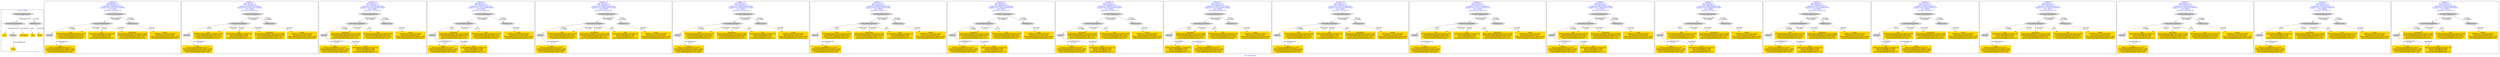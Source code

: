 digraph n0 {
fontcolor="blue"
remincross="true"
label="s16-s-hammer.xml"
subgraph cluster_0 {
label="1-correct model"
n2[style="filled",color="white",fillcolor="lightgray",label="CulturalHeritageObject1"];
n3[shape="plaintext",style="filled",fillcolor="gold",label="year"];
n4[style="filled",color="white",fillcolor="lightgray",label="Person1"];
n5[shape="plaintext",style="filled",fillcolor="gold",label="description"];
n6[shape="plaintext",style="filled",fillcolor="gold",label="title"];
n7[shape="plaintext",style="filled",fillcolor="gold",label="artist"];
n8[style="filled",color="white",fillcolor="lightgray",label="EuropeanaAggregation1"];
n9[style="filled",color="white",fillcolor="lightgray",label="WebResource1"];
n10[shape="plaintext",style="filled",fillcolor="gold",label="image"];
}
subgraph cluster_1 {
label="candidate 0\nlink coherence:1.0\nnode coherence:1.0\nconfidence:0.510646537028536\nmapping score:0.5702155123428453\ncost:7.99974\n-precision:0.75-recall:0.75"
n12[style="filled",color="white",fillcolor="lightgray",label="CulturalHeritageObject1"];
n13[style="filled",color="white",fillcolor="lightgray",label="Person1"];
n14[style="filled",color="white",fillcolor="lightgray",label="EuropeanaAggregation1"];
n15[style="filled",color="white",fillcolor="lightgray",label="WebResource1"];
n16[shape="plaintext",style="filled",fillcolor="gold",label="artist\n[Person,nameOfThePerson,0.477]\n[CulturalHeritageObject,description,0.269]\n[Person,biographicalInformation,0.189]\n[CulturalHeritageObject,title,0.066]"];
n17[shape="plaintext",style="filled",fillcolor="gold",label="title\n[CulturalHeritageObject,description,0.438]\n[CulturalHeritageObject,title,0.269]\n[Person,biographicalInformation,0.232]\n[Person,nameOfThePerson,0.061]"];
n18[shape="plaintext",style="filled",fillcolor="gold",label="year\n[CulturalHeritageObject,created,0.33]\n[Person,dateOfBirth,0.309]\n[Person,dateOfDeath,0.25]\n[CulturalHeritageObject,title,0.111]"];
n19[shape="plaintext",style="filled",fillcolor="gold",label="description\n[CulturalHeritageObject,provenance,0.452]\n[CulturalHeritageObject,description,0.256]\n[CulturalHeritageObject,title,0.165]\n[Person,biographicalInformation,0.127]"];
n20[shape="plaintext",style="filled",fillcolor="gold",label="image\n[WebResource,classLink,0.856]\n[Document,classLink,0.066]\n[CulturalHeritageObject,description,0.065]\n[Person,biographicalInformation,0.013]"];
}
subgraph cluster_2 {
label="candidate 1\nlink coherence:1.0\nnode coherence:1.0\nconfidence:0.510646537028536\nmapping score:0.5702155123428453\ncost:7.99984\n-precision:0.62-recall:0.62"
n22[style="filled",color="white",fillcolor="lightgray",label="CulturalHeritageObject1"];
n23[style="filled",color="white",fillcolor="lightgray",label="Person2"];
n24[style="filled",color="white",fillcolor="lightgray",label="EuropeanaAggregation1"];
n25[style="filled",color="white",fillcolor="lightgray",label="WebResource1"];
n26[shape="plaintext",style="filled",fillcolor="gold",label="title\n[CulturalHeritageObject,description,0.438]\n[CulturalHeritageObject,title,0.269]\n[Person,biographicalInformation,0.232]\n[Person,nameOfThePerson,0.061]"];
n27[shape="plaintext",style="filled",fillcolor="gold",label="year\n[CulturalHeritageObject,created,0.33]\n[Person,dateOfBirth,0.309]\n[Person,dateOfDeath,0.25]\n[CulturalHeritageObject,title,0.111]"];
n28[shape="plaintext",style="filled",fillcolor="gold",label="description\n[CulturalHeritageObject,provenance,0.452]\n[CulturalHeritageObject,description,0.256]\n[CulturalHeritageObject,title,0.165]\n[Person,biographicalInformation,0.127]"];
n29[shape="plaintext",style="filled",fillcolor="gold",label="artist\n[Person,nameOfThePerson,0.477]\n[CulturalHeritageObject,description,0.269]\n[Person,biographicalInformation,0.189]\n[CulturalHeritageObject,title,0.066]"];
n30[shape="plaintext",style="filled",fillcolor="gold",label="image\n[WebResource,classLink,0.856]\n[Document,classLink,0.066]\n[CulturalHeritageObject,description,0.065]\n[Person,biographicalInformation,0.013]"];
}
subgraph cluster_3 {
label="candidate 10\nlink coherence:1.0\nnode coherence:1.0\nconfidence:0.4725118150047895\nmapping score:0.5575039383349298\ncost:7.99981\n-precision:0.75-recall:0.75"
n32[style="filled",color="white",fillcolor="lightgray",label="CulturalHeritageObject1"];
n33[style="filled",color="white",fillcolor="lightgray",label="Person1"];
n34[style="filled",color="white",fillcolor="lightgray",label="EuropeanaAggregation1"];
n35[style="filled",color="white",fillcolor="lightgray",label="WebResource2"];
n36[shape="plaintext",style="filled",fillcolor="gold",label="artist\n[Person,nameOfThePerson,0.477]\n[CulturalHeritageObject,description,0.269]\n[Person,biographicalInformation,0.189]\n[CulturalHeritageObject,title,0.066]"];
n37[shape="plaintext",style="filled",fillcolor="gold",label="image\n[WebResource,classLink,0.856]\n[Document,classLink,0.066]\n[CulturalHeritageObject,description,0.065]\n[Person,biographicalInformation,0.013]"];
n38[shape="plaintext",style="filled",fillcolor="gold",label="year\n[CulturalHeritageObject,created,0.33]\n[Person,dateOfBirth,0.309]\n[Person,dateOfDeath,0.25]\n[CulturalHeritageObject,title,0.111]"];
n39[shape="plaintext",style="filled",fillcolor="gold",label="description\n[CulturalHeritageObject,provenance,0.452]\n[CulturalHeritageObject,description,0.256]\n[CulturalHeritageObject,title,0.165]\n[Person,biographicalInformation,0.127]"];
n40[shape="plaintext",style="filled",fillcolor="gold",label="title\n[CulturalHeritageObject,description,0.438]\n[CulturalHeritageObject,title,0.269]\n[Person,biographicalInformation,0.232]\n[Person,nameOfThePerson,0.061]"];
}
subgraph cluster_4 {
label="candidate 11\nlink coherence:1.0\nnode coherence:1.0\nconfidence:0.4725118150047895\nmapping score:0.5575039383349298\ncost:7.99984\n-precision:0.62-recall:0.62"
n42[style="filled",color="white",fillcolor="lightgray",label="CulturalHeritageObject1"];
n43[style="filled",color="white",fillcolor="lightgray",label="Person2"];
n44[style="filled",color="white",fillcolor="lightgray",label="EuropeanaAggregation1"];
n45[style="filled",color="white",fillcolor="lightgray",label="WebResource1"];
n46[shape="plaintext",style="filled",fillcolor="gold",label="description\n[CulturalHeritageObject,provenance,0.452]\n[CulturalHeritageObject,description,0.256]\n[CulturalHeritageObject,title,0.165]\n[Person,biographicalInformation,0.127]"];
n47[shape="plaintext",style="filled",fillcolor="gold",label="artist\n[Person,nameOfThePerson,0.477]\n[CulturalHeritageObject,description,0.269]\n[Person,biographicalInformation,0.189]\n[CulturalHeritageObject,title,0.066]"];
n48[shape="plaintext",style="filled",fillcolor="gold",label="image\n[WebResource,classLink,0.856]\n[Document,classLink,0.066]\n[CulturalHeritageObject,description,0.065]\n[Person,biographicalInformation,0.013]"];
n49[shape="plaintext",style="filled",fillcolor="gold",label="year\n[CulturalHeritageObject,created,0.33]\n[Person,dateOfBirth,0.309]\n[Person,dateOfDeath,0.25]\n[CulturalHeritageObject,title,0.111]"];
n50[shape="plaintext",style="filled",fillcolor="gold",label="title\n[CulturalHeritageObject,description,0.438]\n[CulturalHeritageObject,title,0.269]\n[Person,biographicalInformation,0.232]\n[Person,nameOfThePerson,0.061]"];
}
subgraph cluster_5 {
label="candidate 12\nlink coherence:1.0\nnode coherence:1.0\nconfidence:0.46690146368232066\nmapping score:0.5556338212274402\ncost:7.99974\n-precision:0.62-recall:0.62"
n52[style="filled",color="white",fillcolor="lightgray",label="CulturalHeritageObject1"];
n53[style="filled",color="white",fillcolor="lightgray",label="Person1"];
n54[style="filled",color="white",fillcolor="lightgray",label="EuropeanaAggregation1"];
n55[style="filled",color="white",fillcolor="lightgray",label="WebResource1"];
n56[shape="plaintext",style="filled",fillcolor="gold",label="artist\n[Person,nameOfThePerson,0.477]\n[CulturalHeritageObject,description,0.269]\n[Person,biographicalInformation,0.189]\n[CulturalHeritageObject,title,0.066]"];
n57[shape="plaintext",style="filled",fillcolor="gold",label="title\n[CulturalHeritageObject,description,0.438]\n[CulturalHeritageObject,title,0.269]\n[Person,biographicalInformation,0.232]\n[Person,nameOfThePerson,0.061]"];
n58[shape="plaintext",style="filled",fillcolor="gold",label="description\n[CulturalHeritageObject,provenance,0.452]\n[CulturalHeritageObject,description,0.256]\n[CulturalHeritageObject,title,0.165]\n[Person,biographicalInformation,0.127]"];
n59[shape="plaintext",style="filled",fillcolor="gold",label="image\n[WebResource,classLink,0.856]\n[Document,classLink,0.066]\n[CulturalHeritageObject,description,0.065]\n[Person,biographicalInformation,0.013]"];
n60[shape="plaintext",style="filled",fillcolor="gold",label="year\n[CulturalHeritageObject,created,0.33]\n[Person,dateOfBirth,0.309]\n[Person,dateOfDeath,0.25]\n[CulturalHeritageObject,title,0.111]"];
}
subgraph cluster_6 {
label="candidate 13\nlink coherence:1.0\nnode coherence:1.0\nconfidence:0.46690146368232066\nmapping score:0.5556338212274402\ncost:7.99981\n-precision:0.62-recall:0.62"
n62[style="filled",color="white",fillcolor="lightgray",label="CulturalHeritageObject1"];
n63[style="filled",color="white",fillcolor="lightgray",label="Person1"];
n64[style="filled",color="white",fillcolor="lightgray",label="EuropeanaAggregation1"];
n65[style="filled",color="white",fillcolor="lightgray",label="WebResource2"];
n66[shape="plaintext",style="filled",fillcolor="gold",label="artist\n[Person,nameOfThePerson,0.477]\n[CulturalHeritageObject,description,0.269]\n[Person,biographicalInformation,0.189]\n[CulturalHeritageObject,title,0.066]"];
n67[shape="plaintext",style="filled",fillcolor="gold",label="title\n[CulturalHeritageObject,description,0.438]\n[CulturalHeritageObject,title,0.269]\n[Person,biographicalInformation,0.232]\n[Person,nameOfThePerson,0.061]"];
n68[shape="plaintext",style="filled",fillcolor="gold",label="image\n[WebResource,classLink,0.856]\n[Document,classLink,0.066]\n[CulturalHeritageObject,description,0.065]\n[Person,biographicalInformation,0.013]"];
n69[shape="plaintext",style="filled",fillcolor="gold",label="description\n[CulturalHeritageObject,provenance,0.452]\n[CulturalHeritageObject,description,0.256]\n[CulturalHeritageObject,title,0.165]\n[Person,biographicalInformation,0.127]"];
n70[shape="plaintext",style="filled",fillcolor="gold",label="year\n[CulturalHeritageObject,created,0.33]\n[Person,dateOfBirth,0.309]\n[Person,dateOfDeath,0.25]\n[CulturalHeritageObject,title,0.111]"];
}
subgraph cluster_7 {
label="candidate 14\nlink coherence:1.0\nnode coherence:1.0\nconfidence:0.46690146368232066\nmapping score:0.5556338212274402\ncost:7.99984\n-precision:0.5-recall:0.5"
n72[style="filled",color="white",fillcolor="lightgray",label="CulturalHeritageObject1"];
n73[style="filled",color="white",fillcolor="lightgray",label="Person2"];
n74[style="filled",color="white",fillcolor="lightgray",label="EuropeanaAggregation1"];
n75[style="filled",color="white",fillcolor="lightgray",label="WebResource1"];
n76[shape="plaintext",style="filled",fillcolor="gold",label="title\n[CulturalHeritageObject,description,0.438]\n[CulturalHeritageObject,title,0.269]\n[Person,biographicalInformation,0.232]\n[Person,nameOfThePerson,0.061]"];
n77[shape="plaintext",style="filled",fillcolor="gold",label="description\n[CulturalHeritageObject,provenance,0.452]\n[CulturalHeritageObject,description,0.256]\n[CulturalHeritageObject,title,0.165]\n[Person,biographicalInformation,0.127]"];
n78[shape="plaintext",style="filled",fillcolor="gold",label="artist\n[Person,nameOfThePerson,0.477]\n[CulturalHeritageObject,description,0.269]\n[Person,biographicalInformation,0.189]\n[CulturalHeritageObject,title,0.066]"];
n79[shape="plaintext",style="filled",fillcolor="gold",label="image\n[WebResource,classLink,0.856]\n[Document,classLink,0.066]\n[CulturalHeritageObject,description,0.065]\n[Person,biographicalInformation,0.013]"];
n80[shape="plaintext",style="filled",fillcolor="gold",label="year\n[CulturalHeritageObject,created,0.33]\n[Person,dateOfBirth,0.309]\n[Person,dateOfDeath,0.25]\n[CulturalHeritageObject,title,0.111]"];
}
subgraph cluster_8 {
label="candidate 15\nlink coherence:1.0\nnode coherence:1.0\nconfidence:0.46087527072795104\nmapping score:0.5536250902426504\ncost:7.99974\n-precision:0.75-recall:0.75"
n82[style="filled",color="white",fillcolor="lightgray",label="CulturalHeritageObject1"];
n83[style="filled",color="white",fillcolor="lightgray",label="Person1"];
n84[style="filled",color="white",fillcolor="lightgray",label="EuropeanaAggregation1"];
n85[style="filled",color="white",fillcolor="lightgray",label="WebResource1"];
n86[shape="plaintext",style="filled",fillcolor="gold",label="artist\n[Person,nameOfThePerson,0.477]\n[CulturalHeritageObject,description,0.269]\n[Person,biographicalInformation,0.189]\n[CulturalHeritageObject,title,0.066]"];
n87[shape="plaintext",style="filled",fillcolor="gold",label="description\n[CulturalHeritageObject,provenance,0.452]\n[CulturalHeritageObject,description,0.256]\n[CulturalHeritageObject,title,0.165]\n[Person,biographicalInformation,0.127]"];
n88[shape="plaintext",style="filled",fillcolor="gold",label="year\n[CulturalHeritageObject,created,0.33]\n[Person,dateOfBirth,0.309]\n[Person,dateOfDeath,0.25]\n[CulturalHeritageObject,title,0.111]"];
n89[shape="plaintext",style="filled",fillcolor="gold",label="image\n[WebResource,classLink,0.856]\n[Document,classLink,0.066]\n[CulturalHeritageObject,description,0.065]\n[Person,biographicalInformation,0.013]"];
n90[shape="plaintext",style="filled",fillcolor="gold",label="title\n[CulturalHeritageObject,description,0.438]\n[CulturalHeritageObject,title,0.269]\n[Person,biographicalInformation,0.232]\n[Person,nameOfThePerson,0.061]"];
}
subgraph cluster_9 {
label="candidate 16\nlink coherence:1.0\nnode coherence:1.0\nconfidence:0.46087527072795104\nmapping score:0.5536250902426504\ncost:7.99981\n-precision:0.75-recall:0.75"
n92[style="filled",color="white",fillcolor="lightgray",label="CulturalHeritageObject1"];
n93[style="filled",color="white",fillcolor="lightgray",label="Person1"];
n94[style="filled",color="white",fillcolor="lightgray",label="EuropeanaAggregation1"];
n95[style="filled",color="white",fillcolor="lightgray",label="WebResource2"];
n96[shape="plaintext",style="filled",fillcolor="gold",label="artist\n[Person,nameOfThePerson,0.477]\n[CulturalHeritageObject,description,0.269]\n[Person,biographicalInformation,0.189]\n[CulturalHeritageObject,title,0.066]"];
n97[shape="plaintext",style="filled",fillcolor="gold",label="image\n[WebResource,classLink,0.856]\n[Document,classLink,0.066]\n[CulturalHeritageObject,description,0.065]\n[Person,biographicalInformation,0.013]"];
n98[shape="plaintext",style="filled",fillcolor="gold",label="description\n[CulturalHeritageObject,provenance,0.452]\n[CulturalHeritageObject,description,0.256]\n[CulturalHeritageObject,title,0.165]\n[Person,biographicalInformation,0.127]"];
n99[shape="plaintext",style="filled",fillcolor="gold",label="year\n[CulturalHeritageObject,created,0.33]\n[Person,dateOfBirth,0.309]\n[Person,dateOfDeath,0.25]\n[CulturalHeritageObject,title,0.111]"];
n100[shape="plaintext",style="filled",fillcolor="gold",label="title\n[CulturalHeritageObject,description,0.438]\n[CulturalHeritageObject,title,0.269]\n[Person,biographicalInformation,0.232]\n[Person,nameOfThePerson,0.061]"];
}
subgraph cluster_10 {
label="candidate 17\nlink coherence:1.0\nnode coherence:1.0\nconfidence:0.46087527072795104\nmapping score:0.5536250902426504\ncost:7.99984\n-precision:0.62-recall:0.62"
n102[style="filled",color="white",fillcolor="lightgray",label="CulturalHeritageObject1"];
n103[style="filled",color="white",fillcolor="lightgray",label="Person2"];
n104[style="filled",color="white",fillcolor="lightgray",label="EuropeanaAggregation1"];
n105[style="filled",color="white",fillcolor="lightgray",label="WebResource1"];
n106[shape="plaintext",style="filled",fillcolor="gold",label="year\n[CulturalHeritageObject,created,0.33]\n[Person,dateOfBirth,0.309]\n[Person,dateOfDeath,0.25]\n[CulturalHeritageObject,title,0.111]"];
n107[shape="plaintext",style="filled",fillcolor="gold",label="description\n[CulturalHeritageObject,provenance,0.452]\n[CulturalHeritageObject,description,0.256]\n[CulturalHeritageObject,title,0.165]\n[Person,biographicalInformation,0.127]"];
n108[shape="plaintext",style="filled",fillcolor="gold",label="artist\n[Person,nameOfThePerson,0.477]\n[CulturalHeritageObject,description,0.269]\n[Person,biographicalInformation,0.189]\n[CulturalHeritageObject,title,0.066]"];
n109[shape="plaintext",style="filled",fillcolor="gold",label="image\n[WebResource,classLink,0.856]\n[Document,classLink,0.066]\n[CulturalHeritageObject,description,0.065]\n[Person,biographicalInformation,0.013]"];
n110[shape="plaintext",style="filled",fillcolor="gold",label="title\n[CulturalHeritageObject,description,0.438]\n[CulturalHeritageObject,title,0.269]\n[Person,biographicalInformation,0.232]\n[Person,nameOfThePerson,0.061]"];
}
subgraph cluster_11 {
label="candidate 18\nlink coherence:1.0\nnode coherence:1.0\nconfidence:0.4533121779892122\nmapping score:0.5511040593297374\ncost:7.99974\n-precision:0.75-recall:0.75"
n112[style="filled",color="white",fillcolor="lightgray",label="CulturalHeritageObject1"];
n113[style="filled",color="white",fillcolor="lightgray",label="Person1"];
n114[style="filled",color="white",fillcolor="lightgray",label="EuropeanaAggregation1"];
n115[style="filled",color="white",fillcolor="lightgray",label="WebResource1"];
n116[shape="plaintext",style="filled",fillcolor="gold",label="artist\n[Person,nameOfThePerson,0.477]\n[CulturalHeritageObject,description,0.269]\n[Person,biographicalInformation,0.189]\n[CulturalHeritageObject,title,0.066]"];
n117[shape="plaintext",style="filled",fillcolor="gold",label="title\n[CulturalHeritageObject,description,0.438]\n[CulturalHeritageObject,title,0.269]\n[Person,biographicalInformation,0.232]\n[Person,nameOfThePerson,0.061]"];
n118[shape="plaintext",style="filled",fillcolor="gold",label="year\n[CulturalHeritageObject,created,0.33]\n[Person,dateOfBirth,0.309]\n[Person,dateOfDeath,0.25]\n[CulturalHeritageObject,title,0.111]"];
n119[shape="plaintext",style="filled",fillcolor="gold",label="image\n[WebResource,classLink,0.856]\n[Document,classLink,0.066]\n[CulturalHeritageObject,description,0.065]\n[Person,biographicalInformation,0.013]"];
n120[shape="plaintext",style="filled",fillcolor="gold",label="description\n[CulturalHeritageObject,provenance,0.452]\n[CulturalHeritageObject,description,0.256]\n[CulturalHeritageObject,title,0.165]\n[Person,biographicalInformation,0.127]"];
}
subgraph cluster_12 {
label="candidate 19\nlink coherence:1.0\nnode coherence:1.0\nconfidence:0.4533121779892122\nmapping score:0.5511040593297374\ncost:7.99984\n-precision:0.62-recall:0.62"
n122[style="filled",color="white",fillcolor="lightgray",label="CulturalHeritageObject1"];
n123[style="filled",color="white",fillcolor="lightgray",label="Person2"];
n124[style="filled",color="white",fillcolor="lightgray",label="EuropeanaAggregation1"];
n125[style="filled",color="white",fillcolor="lightgray",label="WebResource1"];
n126[shape="plaintext",style="filled",fillcolor="gold",label="title\n[CulturalHeritageObject,description,0.438]\n[CulturalHeritageObject,title,0.269]\n[Person,biographicalInformation,0.232]\n[Person,nameOfThePerson,0.061]"];
n127[shape="plaintext",style="filled",fillcolor="gold",label="year\n[CulturalHeritageObject,created,0.33]\n[Person,dateOfBirth,0.309]\n[Person,dateOfDeath,0.25]\n[CulturalHeritageObject,title,0.111]"];
n128[shape="plaintext",style="filled",fillcolor="gold",label="artist\n[Person,nameOfThePerson,0.477]\n[CulturalHeritageObject,description,0.269]\n[Person,biographicalInformation,0.189]\n[CulturalHeritageObject,title,0.066]"];
n129[shape="plaintext",style="filled",fillcolor="gold",label="image\n[WebResource,classLink,0.856]\n[Document,classLink,0.066]\n[CulturalHeritageObject,description,0.065]\n[Person,biographicalInformation,0.013]"];
n130[shape="plaintext",style="filled",fillcolor="gold",label="description\n[CulturalHeritageObject,provenance,0.452]\n[CulturalHeritageObject,description,0.256]\n[CulturalHeritageObject,title,0.165]\n[Person,biographicalInformation,0.127]"];
}
subgraph cluster_13 {
label="candidate 2\nlink coherence:1.0\nnode coherence:1.0\nconfidence:0.5064139086332085\nmapping score:0.5688046362110695\ncost:7.99974\n-precision:0.62-recall:0.62"
n132[style="filled",color="white",fillcolor="lightgray",label="CulturalHeritageObject1"];
n133[style="filled",color="white",fillcolor="lightgray",label="Person1"];
n134[style="filled",color="white",fillcolor="lightgray",label="EuropeanaAggregation1"];
n135[style="filled",color="white",fillcolor="lightgray",label="WebResource1"];
n136[shape="plaintext",style="filled",fillcolor="gold",label="artist\n[Person,nameOfThePerson,0.477]\n[CulturalHeritageObject,description,0.269]\n[Person,biographicalInformation,0.189]\n[CulturalHeritageObject,title,0.066]"];
n137[shape="plaintext",style="filled",fillcolor="gold",label="title\n[CulturalHeritageObject,description,0.438]\n[CulturalHeritageObject,title,0.269]\n[Person,biographicalInformation,0.232]\n[Person,nameOfThePerson,0.061]"];
n138[shape="plaintext",style="filled",fillcolor="gold",label="year\n[CulturalHeritageObject,created,0.33]\n[Person,dateOfBirth,0.309]\n[Person,dateOfDeath,0.25]\n[CulturalHeritageObject,title,0.111]"];
n139[shape="plaintext",style="filled",fillcolor="gold",label="description\n[CulturalHeritageObject,provenance,0.452]\n[CulturalHeritageObject,description,0.256]\n[CulturalHeritageObject,title,0.165]\n[Person,biographicalInformation,0.127]"];
n140[shape="plaintext",style="filled",fillcolor="gold",label="image\n[WebResource,classLink,0.856]\n[Document,classLink,0.066]\n[CulturalHeritageObject,description,0.065]\n[Person,biographicalInformation,0.013]"];
}
subgraph cluster_14 {
label="candidate 3\nlink coherence:1.0\nnode coherence:1.0\nconfidence:0.5064139086332085\nmapping score:0.5688046362110695\ncost:7.99984\n-precision:0.5-recall:0.5"
n142[style="filled",color="white",fillcolor="lightgray",label="CulturalHeritageObject1"];
n143[style="filled",color="white",fillcolor="lightgray",label="Person2"];
n144[style="filled",color="white",fillcolor="lightgray",label="EuropeanaAggregation1"];
n145[style="filled",color="white",fillcolor="lightgray",label="WebResource1"];
n146[shape="plaintext",style="filled",fillcolor="gold",label="title\n[CulturalHeritageObject,description,0.438]\n[CulturalHeritageObject,title,0.269]\n[Person,biographicalInformation,0.232]\n[Person,nameOfThePerson,0.061]"];
n147[shape="plaintext",style="filled",fillcolor="gold",label="description\n[CulturalHeritageObject,provenance,0.452]\n[CulturalHeritageObject,description,0.256]\n[CulturalHeritageObject,title,0.165]\n[Person,biographicalInformation,0.127]"];
n148[shape="plaintext",style="filled",fillcolor="gold",label="artist\n[Person,nameOfThePerson,0.477]\n[CulturalHeritageObject,description,0.269]\n[Person,biographicalInformation,0.189]\n[CulturalHeritageObject,title,0.066]"];
n149[shape="plaintext",style="filled",fillcolor="gold",label="image\n[WebResource,classLink,0.856]\n[Document,classLink,0.066]\n[CulturalHeritageObject,description,0.065]\n[Person,biographicalInformation,0.013]"];
n150[shape="plaintext",style="filled",fillcolor="gold",label="year\n[CulturalHeritageObject,created,0.33]\n[Person,dateOfBirth,0.309]\n[Person,dateOfDeath,0.25]\n[CulturalHeritageObject,title,0.111]"];
}
subgraph cluster_15 {
label="candidate 4\nlink coherence:1.0\nnode coherence:1.0\nconfidence:0.49477736435637\nmapping score:0.56492578811879\ncost:7.99974\n-precision:0.62-recall:0.62"
n152[style="filled",color="white",fillcolor="lightgray",label="CulturalHeritageObject1"];
n153[style="filled",color="white",fillcolor="lightgray",label="Person1"];
n154[style="filled",color="white",fillcolor="lightgray",label="EuropeanaAggregation1"];
n155[style="filled",color="white",fillcolor="lightgray",label="WebResource1"];
n156[shape="plaintext",style="filled",fillcolor="gold",label="artist\n[Person,nameOfThePerson,0.477]\n[CulturalHeritageObject,description,0.269]\n[Person,biographicalInformation,0.189]\n[CulturalHeritageObject,title,0.066]"];
n157[shape="plaintext",style="filled",fillcolor="gold",label="title\n[CulturalHeritageObject,description,0.438]\n[CulturalHeritageObject,title,0.269]\n[Person,biographicalInformation,0.232]\n[Person,nameOfThePerson,0.061]"];
n158[shape="plaintext",style="filled",fillcolor="gold",label="description\n[CulturalHeritageObject,provenance,0.452]\n[CulturalHeritageObject,description,0.256]\n[CulturalHeritageObject,title,0.165]\n[Person,biographicalInformation,0.127]"];
n159[shape="plaintext",style="filled",fillcolor="gold",label="year\n[CulturalHeritageObject,created,0.33]\n[Person,dateOfBirth,0.309]\n[Person,dateOfDeath,0.25]\n[CulturalHeritageObject,title,0.111]"];
n160[shape="plaintext",style="filled",fillcolor="gold",label="image\n[WebResource,classLink,0.856]\n[Document,classLink,0.066]\n[CulturalHeritageObject,description,0.065]\n[Person,biographicalInformation,0.013]"];
}
subgraph cluster_16 {
label="candidate 5\nlink coherence:1.0\nnode coherence:1.0\nconfidence:0.49477736435637\nmapping score:0.56492578811879\ncost:7.99984\n-precision:0.5-recall:0.5"
n162[style="filled",color="white",fillcolor="lightgray",label="CulturalHeritageObject1"];
n163[style="filled",color="white",fillcolor="lightgray",label="Person2"];
n164[style="filled",color="white",fillcolor="lightgray",label="EuropeanaAggregation1"];
n165[style="filled",color="white",fillcolor="lightgray",label="WebResource1"];
n166[shape="plaintext",style="filled",fillcolor="gold",label="title\n[CulturalHeritageObject,description,0.438]\n[CulturalHeritageObject,title,0.269]\n[Person,biographicalInformation,0.232]\n[Person,nameOfThePerson,0.061]"];
n167[shape="plaintext",style="filled",fillcolor="gold",label="year\n[CulturalHeritageObject,created,0.33]\n[Person,dateOfBirth,0.309]\n[Person,dateOfDeath,0.25]\n[CulturalHeritageObject,title,0.111]"];
n168[shape="plaintext",style="filled",fillcolor="gold",label="description\n[CulturalHeritageObject,provenance,0.452]\n[CulturalHeritageObject,description,0.256]\n[CulturalHeritageObject,title,0.165]\n[Person,biographicalInformation,0.127]"];
n169[shape="plaintext",style="filled",fillcolor="gold",label="artist\n[Person,nameOfThePerson,0.477]\n[CulturalHeritageObject,description,0.269]\n[Person,biographicalInformation,0.189]\n[CulturalHeritageObject,title,0.066]"];
n170[shape="plaintext",style="filled",fillcolor="gold",label="image\n[WebResource,classLink,0.856]\n[Document,classLink,0.066]\n[CulturalHeritageObject,description,0.065]\n[Person,biographicalInformation,0.013]"];
}
subgraph cluster_17 {
label="candidate 6\nlink coherence:1.0\nnode coherence:1.0\nconfidence:0.4767444434001171\nmapping score:0.5589148144667057\ncost:7.99974\n-precision:0.88-recall:0.88"
n172[style="filled",color="white",fillcolor="lightgray",label="CulturalHeritageObject1"];
n173[style="filled",color="white",fillcolor="lightgray",label="Person1"];
n174[style="filled",color="white",fillcolor="lightgray",label="EuropeanaAggregation1"];
n175[style="filled",color="white",fillcolor="lightgray",label="WebResource1"];
n176[shape="plaintext",style="filled",fillcolor="gold",label="artist\n[Person,nameOfThePerson,0.477]\n[CulturalHeritageObject,description,0.269]\n[Person,biographicalInformation,0.189]\n[CulturalHeritageObject,title,0.066]"];
n177[shape="plaintext",style="filled",fillcolor="gold",label="year\n[CulturalHeritageObject,created,0.33]\n[Person,dateOfBirth,0.309]\n[Person,dateOfDeath,0.25]\n[CulturalHeritageObject,title,0.111]"];
n178[shape="plaintext",style="filled",fillcolor="gold",label="description\n[CulturalHeritageObject,provenance,0.452]\n[CulturalHeritageObject,description,0.256]\n[CulturalHeritageObject,title,0.165]\n[Person,biographicalInformation,0.127]"];
n179[shape="plaintext",style="filled",fillcolor="gold",label="image\n[WebResource,classLink,0.856]\n[Document,classLink,0.066]\n[CulturalHeritageObject,description,0.065]\n[Person,biographicalInformation,0.013]"];
n180[shape="plaintext",style="filled",fillcolor="gold",label="title\n[CulturalHeritageObject,description,0.438]\n[CulturalHeritageObject,title,0.269]\n[Person,biographicalInformation,0.232]\n[Person,nameOfThePerson,0.061]"];
}
subgraph cluster_18 {
label="candidate 7\nlink coherence:1.0\nnode coherence:1.0\nconfidence:0.4767444434001171\nmapping score:0.5589148144667057\ncost:7.99981\n-precision:0.88-recall:0.88"
n182[style="filled",color="white",fillcolor="lightgray",label="CulturalHeritageObject1"];
n183[style="filled",color="white",fillcolor="lightgray",label="Person1"];
n184[style="filled",color="white",fillcolor="lightgray",label="EuropeanaAggregation1"];
n185[style="filled",color="white",fillcolor="lightgray",label="WebResource2"];
n186[shape="plaintext",style="filled",fillcolor="gold",label="artist\n[Person,nameOfThePerson,0.477]\n[CulturalHeritageObject,description,0.269]\n[Person,biographicalInformation,0.189]\n[CulturalHeritageObject,title,0.066]"];
n187[shape="plaintext",style="filled",fillcolor="gold",label="year\n[CulturalHeritageObject,created,0.33]\n[Person,dateOfBirth,0.309]\n[Person,dateOfDeath,0.25]\n[CulturalHeritageObject,title,0.111]"];
n188[shape="plaintext",style="filled",fillcolor="gold",label="image\n[WebResource,classLink,0.856]\n[Document,classLink,0.066]\n[CulturalHeritageObject,description,0.065]\n[Person,biographicalInformation,0.013]"];
n189[shape="plaintext",style="filled",fillcolor="gold",label="description\n[CulturalHeritageObject,provenance,0.452]\n[CulturalHeritageObject,description,0.256]\n[CulturalHeritageObject,title,0.165]\n[Person,biographicalInformation,0.127]"];
n190[shape="plaintext",style="filled",fillcolor="gold",label="title\n[CulturalHeritageObject,description,0.438]\n[CulturalHeritageObject,title,0.269]\n[Person,biographicalInformation,0.232]\n[Person,nameOfThePerson,0.061]"];
}
subgraph cluster_19 {
label="candidate 8\nlink coherence:1.0\nnode coherence:1.0\nconfidence:0.4767444434001171\nmapping score:0.5589148144667057\ncost:7.99984\n-precision:0.75-recall:0.75"
n192[style="filled",color="white",fillcolor="lightgray",label="CulturalHeritageObject1"];
n193[style="filled",color="white",fillcolor="lightgray",label="Person2"];
n194[style="filled",color="white",fillcolor="lightgray",label="EuropeanaAggregation1"];
n195[style="filled",color="white",fillcolor="lightgray",label="WebResource1"];
n196[shape="plaintext",style="filled",fillcolor="gold",label="year\n[CulturalHeritageObject,created,0.33]\n[Person,dateOfBirth,0.309]\n[Person,dateOfDeath,0.25]\n[CulturalHeritageObject,title,0.111]"];
n197[shape="plaintext",style="filled",fillcolor="gold",label="description\n[CulturalHeritageObject,provenance,0.452]\n[CulturalHeritageObject,description,0.256]\n[CulturalHeritageObject,title,0.165]\n[Person,biographicalInformation,0.127]"];
n198[shape="plaintext",style="filled",fillcolor="gold",label="artist\n[Person,nameOfThePerson,0.477]\n[CulturalHeritageObject,description,0.269]\n[Person,biographicalInformation,0.189]\n[CulturalHeritageObject,title,0.066]"];
n199[shape="plaintext",style="filled",fillcolor="gold",label="image\n[WebResource,classLink,0.856]\n[Document,classLink,0.066]\n[CulturalHeritageObject,description,0.065]\n[Person,biographicalInformation,0.013]"];
n200[shape="plaintext",style="filled",fillcolor="gold",label="title\n[CulturalHeritageObject,description,0.438]\n[CulturalHeritageObject,title,0.269]\n[Person,biographicalInformation,0.232]\n[Person,nameOfThePerson,0.061]"];
}
subgraph cluster_20 {
label="candidate 9\nlink coherence:1.0\nnode coherence:1.0\nconfidence:0.4725118150047895\nmapping score:0.5575039383349298\ncost:7.99974\n-precision:0.75-recall:0.75"
n202[style="filled",color="white",fillcolor="lightgray",label="CulturalHeritageObject1"];
n203[style="filled",color="white",fillcolor="lightgray",label="Person1"];
n204[style="filled",color="white",fillcolor="lightgray",label="EuropeanaAggregation1"];
n205[style="filled",color="white",fillcolor="lightgray",label="WebResource1"];
n206[shape="plaintext",style="filled",fillcolor="gold",label="artist\n[Person,nameOfThePerson,0.477]\n[CulturalHeritageObject,description,0.269]\n[Person,biographicalInformation,0.189]\n[CulturalHeritageObject,title,0.066]"];
n207[shape="plaintext",style="filled",fillcolor="gold",label="year\n[CulturalHeritageObject,created,0.33]\n[Person,dateOfBirth,0.309]\n[Person,dateOfDeath,0.25]\n[CulturalHeritageObject,title,0.111]"];
n208[shape="plaintext",style="filled",fillcolor="gold",label="description\n[CulturalHeritageObject,provenance,0.452]\n[CulturalHeritageObject,description,0.256]\n[CulturalHeritageObject,title,0.165]\n[Person,biographicalInformation,0.127]"];
n209[shape="plaintext",style="filled",fillcolor="gold",label="image\n[WebResource,classLink,0.856]\n[Document,classLink,0.066]\n[CulturalHeritageObject,description,0.065]\n[Person,biographicalInformation,0.013]"];
n210[shape="plaintext",style="filled",fillcolor="gold",label="title\n[CulturalHeritageObject,description,0.438]\n[CulturalHeritageObject,title,0.269]\n[Person,biographicalInformation,0.232]\n[Person,nameOfThePerson,0.061]"];
}
n2 -> n3[color="brown",fontcolor="black",label="created"]
n2 -> n4[color="brown",fontcolor="black",label="creator"]
n2 -> n5[color="brown",fontcolor="black",label="description"]
n2 -> n6[color="brown",fontcolor="black",label="title"]
n4 -> n7[color="brown",fontcolor="black",label="nameOfThePerson"]
n8 -> n2[color="brown",fontcolor="black",label="aggregatedCHO"]
n8 -> n9[color="brown",fontcolor="black",label="hasView"]
n9 -> n10[color="brown",fontcolor="black",label="classLink"]
n12 -> n13[color="brown",fontcolor="black",label="creator\nw=0.9999"]
n14 -> n12[color="brown",fontcolor="black",label="aggregatedCHO\nw=0.99992"]
n14 -> n15[color="brown",fontcolor="black",label="hasView\nw=0.99992"]
n13 -> n16[color="brown",fontcolor="black",label="nameOfThePerson\nw=1.0"]
n12 -> n17[color="brown",fontcolor="black",label="description\nw=1.0"]
n12 -> n18[color="brown",fontcolor="black",label="created\nw=1.0"]
n12 -> n19[color="brown",fontcolor="black",label="provenance\nw=1.0"]
n15 -> n20[color="brown",fontcolor="black",label="classLink\nw=1.0"]
n22 -> n23[color="brown",fontcolor="black",label="sitter\nw=1.0"]
n24 -> n22[color="brown",fontcolor="black",label="aggregatedCHO\nw=0.99992"]
n24 -> n25[color="brown",fontcolor="black",label="hasView\nw=0.99992"]
n22 -> n26[color="brown",fontcolor="black",label="description\nw=1.0"]
n22 -> n27[color="brown",fontcolor="black",label="created\nw=1.0"]
n22 -> n28[color="brown",fontcolor="black",label="provenance\nw=1.0"]
n23 -> n29[color="brown",fontcolor="black",label="nameOfThePerson\nw=1.0"]
n25 -> n30[color="brown",fontcolor="black",label="classLink\nw=1.0"]
n32 -> n33[color="brown",fontcolor="black",label="creator\nw=0.9999"]
n34 -> n32[color="brown",fontcolor="black",label="aggregatedCHO\nw=0.99992"]
n34 -> n35[color="brown",fontcolor="black",label="hasView\nw=0.99999"]
n33 -> n36[color="brown",fontcolor="black",label="nameOfThePerson\nw=1.0"]
n35 -> n37[color="brown",fontcolor="black",label="classLink\nw=1.0"]
n33 -> n38[color="brown",fontcolor="black",label="dateOfBirth\nw=1.0"]
n32 -> n39[color="brown",fontcolor="black",label="provenance\nw=1.0"]
n32 -> n40[color="brown",fontcolor="black",label="title\nw=1.0"]
n42 -> n43[color="brown",fontcolor="black",label="sitter\nw=1.0"]
n44 -> n42[color="brown",fontcolor="black",label="aggregatedCHO\nw=0.99992"]
n44 -> n45[color="brown",fontcolor="black",label="hasView\nw=0.99992"]
n42 -> n46[color="brown",fontcolor="black",label="provenance\nw=1.0"]
n43 -> n47[color="brown",fontcolor="black",label="nameOfThePerson\nw=1.0"]
n45 -> n48[color="brown",fontcolor="black",label="classLink\nw=1.0"]
n43 -> n49[color="brown",fontcolor="black",label="dateOfBirth\nw=1.0"]
n42 -> n50[color="brown",fontcolor="black",label="title\nw=1.0"]
n52 -> n53[color="brown",fontcolor="black",label="creator\nw=0.9999"]
n54 -> n52[color="brown",fontcolor="black",label="aggregatedCHO\nw=0.99992"]
n54 -> n55[color="brown",fontcolor="black",label="hasView\nw=0.99992"]
n53 -> n56[color="brown",fontcolor="black",label="nameOfThePerson\nw=1.0"]
n52 -> n57[color="brown",fontcolor="black",label="description\nw=1.0"]
n52 -> n58[color="brown",fontcolor="black",label="provenance\nw=1.0"]
n55 -> n59[color="brown",fontcolor="black",label="classLink\nw=1.0"]
n52 -> n60[color="brown",fontcolor="black",label="title\nw=1.0"]
n62 -> n63[color="brown",fontcolor="black",label="creator\nw=0.9999"]
n64 -> n62[color="brown",fontcolor="black",label="aggregatedCHO\nw=0.99992"]
n64 -> n65[color="brown",fontcolor="black",label="hasView\nw=0.99999"]
n63 -> n66[color="brown",fontcolor="black",label="nameOfThePerson\nw=1.0"]
n62 -> n67[color="brown",fontcolor="black",label="description\nw=1.0"]
n65 -> n68[color="brown",fontcolor="black",label="classLink\nw=1.0"]
n62 -> n69[color="brown",fontcolor="black",label="provenance\nw=1.0"]
n62 -> n70[color="brown",fontcolor="black",label="title\nw=1.0"]
n72 -> n73[color="brown",fontcolor="black",label="sitter\nw=1.0"]
n74 -> n72[color="brown",fontcolor="black",label="aggregatedCHO\nw=0.99992"]
n74 -> n75[color="brown",fontcolor="black",label="hasView\nw=0.99992"]
n72 -> n76[color="brown",fontcolor="black",label="description\nw=1.0"]
n72 -> n77[color="brown",fontcolor="black",label="provenance\nw=1.0"]
n73 -> n78[color="brown",fontcolor="black",label="nameOfThePerson\nw=1.0"]
n75 -> n79[color="brown",fontcolor="black",label="classLink\nw=1.0"]
n72 -> n80[color="brown",fontcolor="black",label="title\nw=1.0"]
n82 -> n83[color="brown",fontcolor="black",label="creator\nw=0.9999"]
n84 -> n82[color="brown",fontcolor="black",label="aggregatedCHO\nw=0.99992"]
n84 -> n85[color="brown",fontcolor="black",label="hasView\nw=0.99992"]
n83 -> n86[color="brown",fontcolor="black",label="nameOfThePerson\nw=1.0"]
n82 -> n87[color="brown",fontcolor="black",label="provenance\nw=1.0"]
n83 -> n88[color="brown",fontcolor="black",label="dateOfDeath\nw=1.0"]
n85 -> n89[color="brown",fontcolor="black",label="classLink\nw=1.0"]
n82 -> n90[color="brown",fontcolor="black",label="title\nw=1.0"]
n92 -> n93[color="brown",fontcolor="black",label="creator\nw=0.9999"]
n94 -> n92[color="brown",fontcolor="black",label="aggregatedCHO\nw=0.99992"]
n94 -> n95[color="brown",fontcolor="black",label="hasView\nw=0.99999"]
n93 -> n96[color="brown",fontcolor="black",label="nameOfThePerson\nw=1.0"]
n95 -> n97[color="brown",fontcolor="black",label="classLink\nw=1.0"]
n92 -> n98[color="brown",fontcolor="black",label="provenance\nw=1.0"]
n93 -> n99[color="brown",fontcolor="black",label="dateOfDeath\nw=1.0"]
n92 -> n100[color="brown",fontcolor="black",label="title\nw=1.0"]
n102 -> n103[color="brown",fontcolor="black",label="sitter\nw=1.0"]
n104 -> n102[color="brown",fontcolor="black",label="aggregatedCHO\nw=0.99992"]
n104 -> n105[color="brown",fontcolor="black",label="hasView\nw=0.99992"]
n103 -> n106[color="brown",fontcolor="black",label="dateOfDeath\nw=1.0"]
n102 -> n107[color="brown",fontcolor="black",label="provenance\nw=1.0"]
n103 -> n108[color="brown",fontcolor="black",label="nameOfThePerson\nw=1.0"]
n105 -> n109[color="brown",fontcolor="black",label="classLink\nw=1.0"]
n102 -> n110[color="brown",fontcolor="black",label="title\nw=1.0"]
n112 -> n113[color="brown",fontcolor="black",label="creator\nw=0.9999"]
n114 -> n112[color="brown",fontcolor="black",label="aggregatedCHO\nw=0.99992"]
n114 -> n115[color="brown",fontcolor="black",label="hasView\nw=0.99992"]
n113 -> n116[color="brown",fontcolor="black",label="nameOfThePerson\nw=1.0"]
n112 -> n117[color="brown",fontcolor="black",label="description\nw=1.0"]
n112 -> n118[color="brown",fontcolor="black",label="created\nw=1.0"]
n115 -> n119[color="brown",fontcolor="black",label="classLink\nw=1.0"]
n112 -> n120[color="brown",fontcolor="black",label="title\nw=1.0"]
n122 -> n123[color="brown",fontcolor="black",label="sitter\nw=1.0"]
n124 -> n122[color="brown",fontcolor="black",label="aggregatedCHO\nw=0.99992"]
n124 -> n125[color="brown",fontcolor="black",label="hasView\nw=0.99992"]
n122 -> n126[color="brown",fontcolor="black",label="description\nw=1.0"]
n122 -> n127[color="brown",fontcolor="black",label="created\nw=1.0"]
n123 -> n128[color="brown",fontcolor="black",label="nameOfThePerson\nw=1.0"]
n125 -> n129[color="brown",fontcolor="black",label="classLink\nw=1.0"]
n122 -> n130[color="brown",fontcolor="black",label="title\nw=1.0"]
n132 -> n133[color="brown",fontcolor="black",label="creator\nw=0.9999"]
n134 -> n132[color="brown",fontcolor="black",label="aggregatedCHO\nw=0.99992"]
n134 -> n135[color="brown",fontcolor="black",label="hasView\nw=0.99992"]
n133 -> n136[color="brown",fontcolor="black",label="nameOfThePerson\nw=1.0"]
n132 -> n137[color="brown",fontcolor="black",label="description\nw=1.0"]
n133 -> n138[color="brown",fontcolor="black",label="dateOfBirth\nw=1.0"]
n132 -> n139[color="brown",fontcolor="black",label="provenance\nw=1.0"]
n135 -> n140[color="brown",fontcolor="black",label="classLink\nw=1.0"]
n142 -> n143[color="brown",fontcolor="black",label="sitter\nw=1.0"]
n144 -> n142[color="brown",fontcolor="black",label="aggregatedCHO\nw=0.99992"]
n144 -> n145[color="brown",fontcolor="black",label="hasView\nw=0.99992"]
n142 -> n146[color="brown",fontcolor="black",label="description\nw=1.0"]
n142 -> n147[color="brown",fontcolor="black",label="provenance\nw=1.0"]
n143 -> n148[color="brown",fontcolor="black",label="nameOfThePerson\nw=1.0"]
n145 -> n149[color="brown",fontcolor="black",label="classLink\nw=1.0"]
n143 -> n150[color="brown",fontcolor="black",label="dateOfBirth\nw=1.0"]
n152 -> n153[color="brown",fontcolor="black",label="creator\nw=0.9999"]
n154 -> n152[color="brown",fontcolor="black",label="aggregatedCHO\nw=0.99992"]
n154 -> n155[color="brown",fontcolor="black",label="hasView\nw=0.99992"]
n153 -> n156[color="brown",fontcolor="black",label="nameOfThePerson\nw=1.0"]
n152 -> n157[color="brown",fontcolor="black",label="description\nw=1.0"]
n152 -> n158[color="brown",fontcolor="black",label="provenance\nw=1.0"]
n153 -> n159[color="brown",fontcolor="black",label="dateOfDeath\nw=1.0"]
n155 -> n160[color="brown",fontcolor="black",label="classLink\nw=1.0"]
n162 -> n163[color="brown",fontcolor="black",label="sitter\nw=1.0"]
n164 -> n162[color="brown",fontcolor="black",label="aggregatedCHO\nw=0.99992"]
n164 -> n165[color="brown",fontcolor="black",label="hasView\nw=0.99992"]
n162 -> n166[color="brown",fontcolor="black",label="description\nw=1.0"]
n163 -> n167[color="brown",fontcolor="black",label="dateOfDeath\nw=1.0"]
n162 -> n168[color="brown",fontcolor="black",label="provenance\nw=1.0"]
n163 -> n169[color="brown",fontcolor="black",label="nameOfThePerson\nw=1.0"]
n165 -> n170[color="brown",fontcolor="black",label="classLink\nw=1.0"]
n172 -> n173[color="brown",fontcolor="black",label="creator\nw=0.9999"]
n174 -> n172[color="brown",fontcolor="black",label="aggregatedCHO\nw=0.99992"]
n174 -> n175[color="brown",fontcolor="black",label="hasView\nw=0.99992"]
n173 -> n176[color="brown",fontcolor="black",label="nameOfThePerson\nw=1.0"]
n172 -> n177[color="brown",fontcolor="black",label="created\nw=1.0"]
n172 -> n178[color="brown",fontcolor="black",label="provenance\nw=1.0"]
n175 -> n179[color="brown",fontcolor="black",label="classLink\nw=1.0"]
n172 -> n180[color="brown",fontcolor="black",label="title\nw=1.0"]
n182 -> n183[color="brown",fontcolor="black",label="creator\nw=0.9999"]
n184 -> n182[color="brown",fontcolor="black",label="aggregatedCHO\nw=0.99992"]
n184 -> n185[color="brown",fontcolor="black",label="hasView\nw=0.99999"]
n183 -> n186[color="brown",fontcolor="black",label="nameOfThePerson\nw=1.0"]
n182 -> n187[color="brown",fontcolor="black",label="created\nw=1.0"]
n185 -> n188[color="brown",fontcolor="black",label="classLink\nw=1.0"]
n182 -> n189[color="brown",fontcolor="black",label="provenance\nw=1.0"]
n182 -> n190[color="brown",fontcolor="black",label="title\nw=1.0"]
n192 -> n193[color="brown",fontcolor="black",label="sitter\nw=1.0"]
n194 -> n192[color="brown",fontcolor="black",label="aggregatedCHO\nw=0.99992"]
n194 -> n195[color="brown",fontcolor="black",label="hasView\nw=0.99992"]
n192 -> n196[color="brown",fontcolor="black",label="created\nw=1.0"]
n192 -> n197[color="brown",fontcolor="black",label="provenance\nw=1.0"]
n193 -> n198[color="brown",fontcolor="black",label="nameOfThePerson\nw=1.0"]
n195 -> n199[color="brown",fontcolor="black",label="classLink\nw=1.0"]
n192 -> n200[color="brown",fontcolor="black",label="title\nw=1.0"]
n202 -> n203[color="brown",fontcolor="black",label="creator\nw=0.9999"]
n204 -> n202[color="brown",fontcolor="black",label="aggregatedCHO\nw=0.99992"]
n204 -> n205[color="brown",fontcolor="black",label="hasView\nw=0.99992"]
n203 -> n206[color="brown",fontcolor="black",label="nameOfThePerson\nw=1.0"]
n203 -> n207[color="brown",fontcolor="black",label="dateOfBirth\nw=1.0"]
n202 -> n208[color="brown",fontcolor="black",label="provenance\nw=1.0"]
n205 -> n209[color="brown",fontcolor="black",label="classLink\nw=1.0"]
n202 -> n210[color="brown",fontcolor="black",label="title\nw=1.0"]
}
